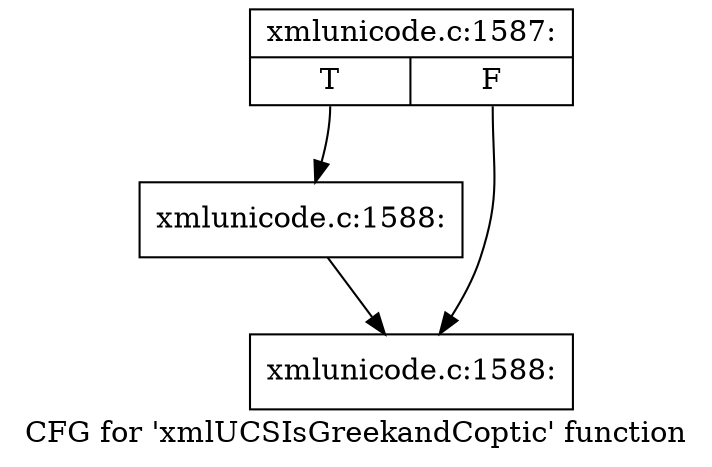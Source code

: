 digraph "CFG for 'xmlUCSIsGreekandCoptic' function" {
	label="CFG for 'xmlUCSIsGreekandCoptic' function";

	Node0x4e3c500 [shape=record,label="{xmlunicode.c:1587:|{<s0>T|<s1>F}}"];
	Node0x4e3c500:s0 -> Node0x4e04b30;
	Node0x4e3c500:s1 -> Node0x4e04ae0;
	Node0x4e04b30 [shape=record,label="{xmlunicode.c:1588:}"];
	Node0x4e04b30 -> Node0x4e04ae0;
	Node0x4e04ae0 [shape=record,label="{xmlunicode.c:1588:}"];
}
